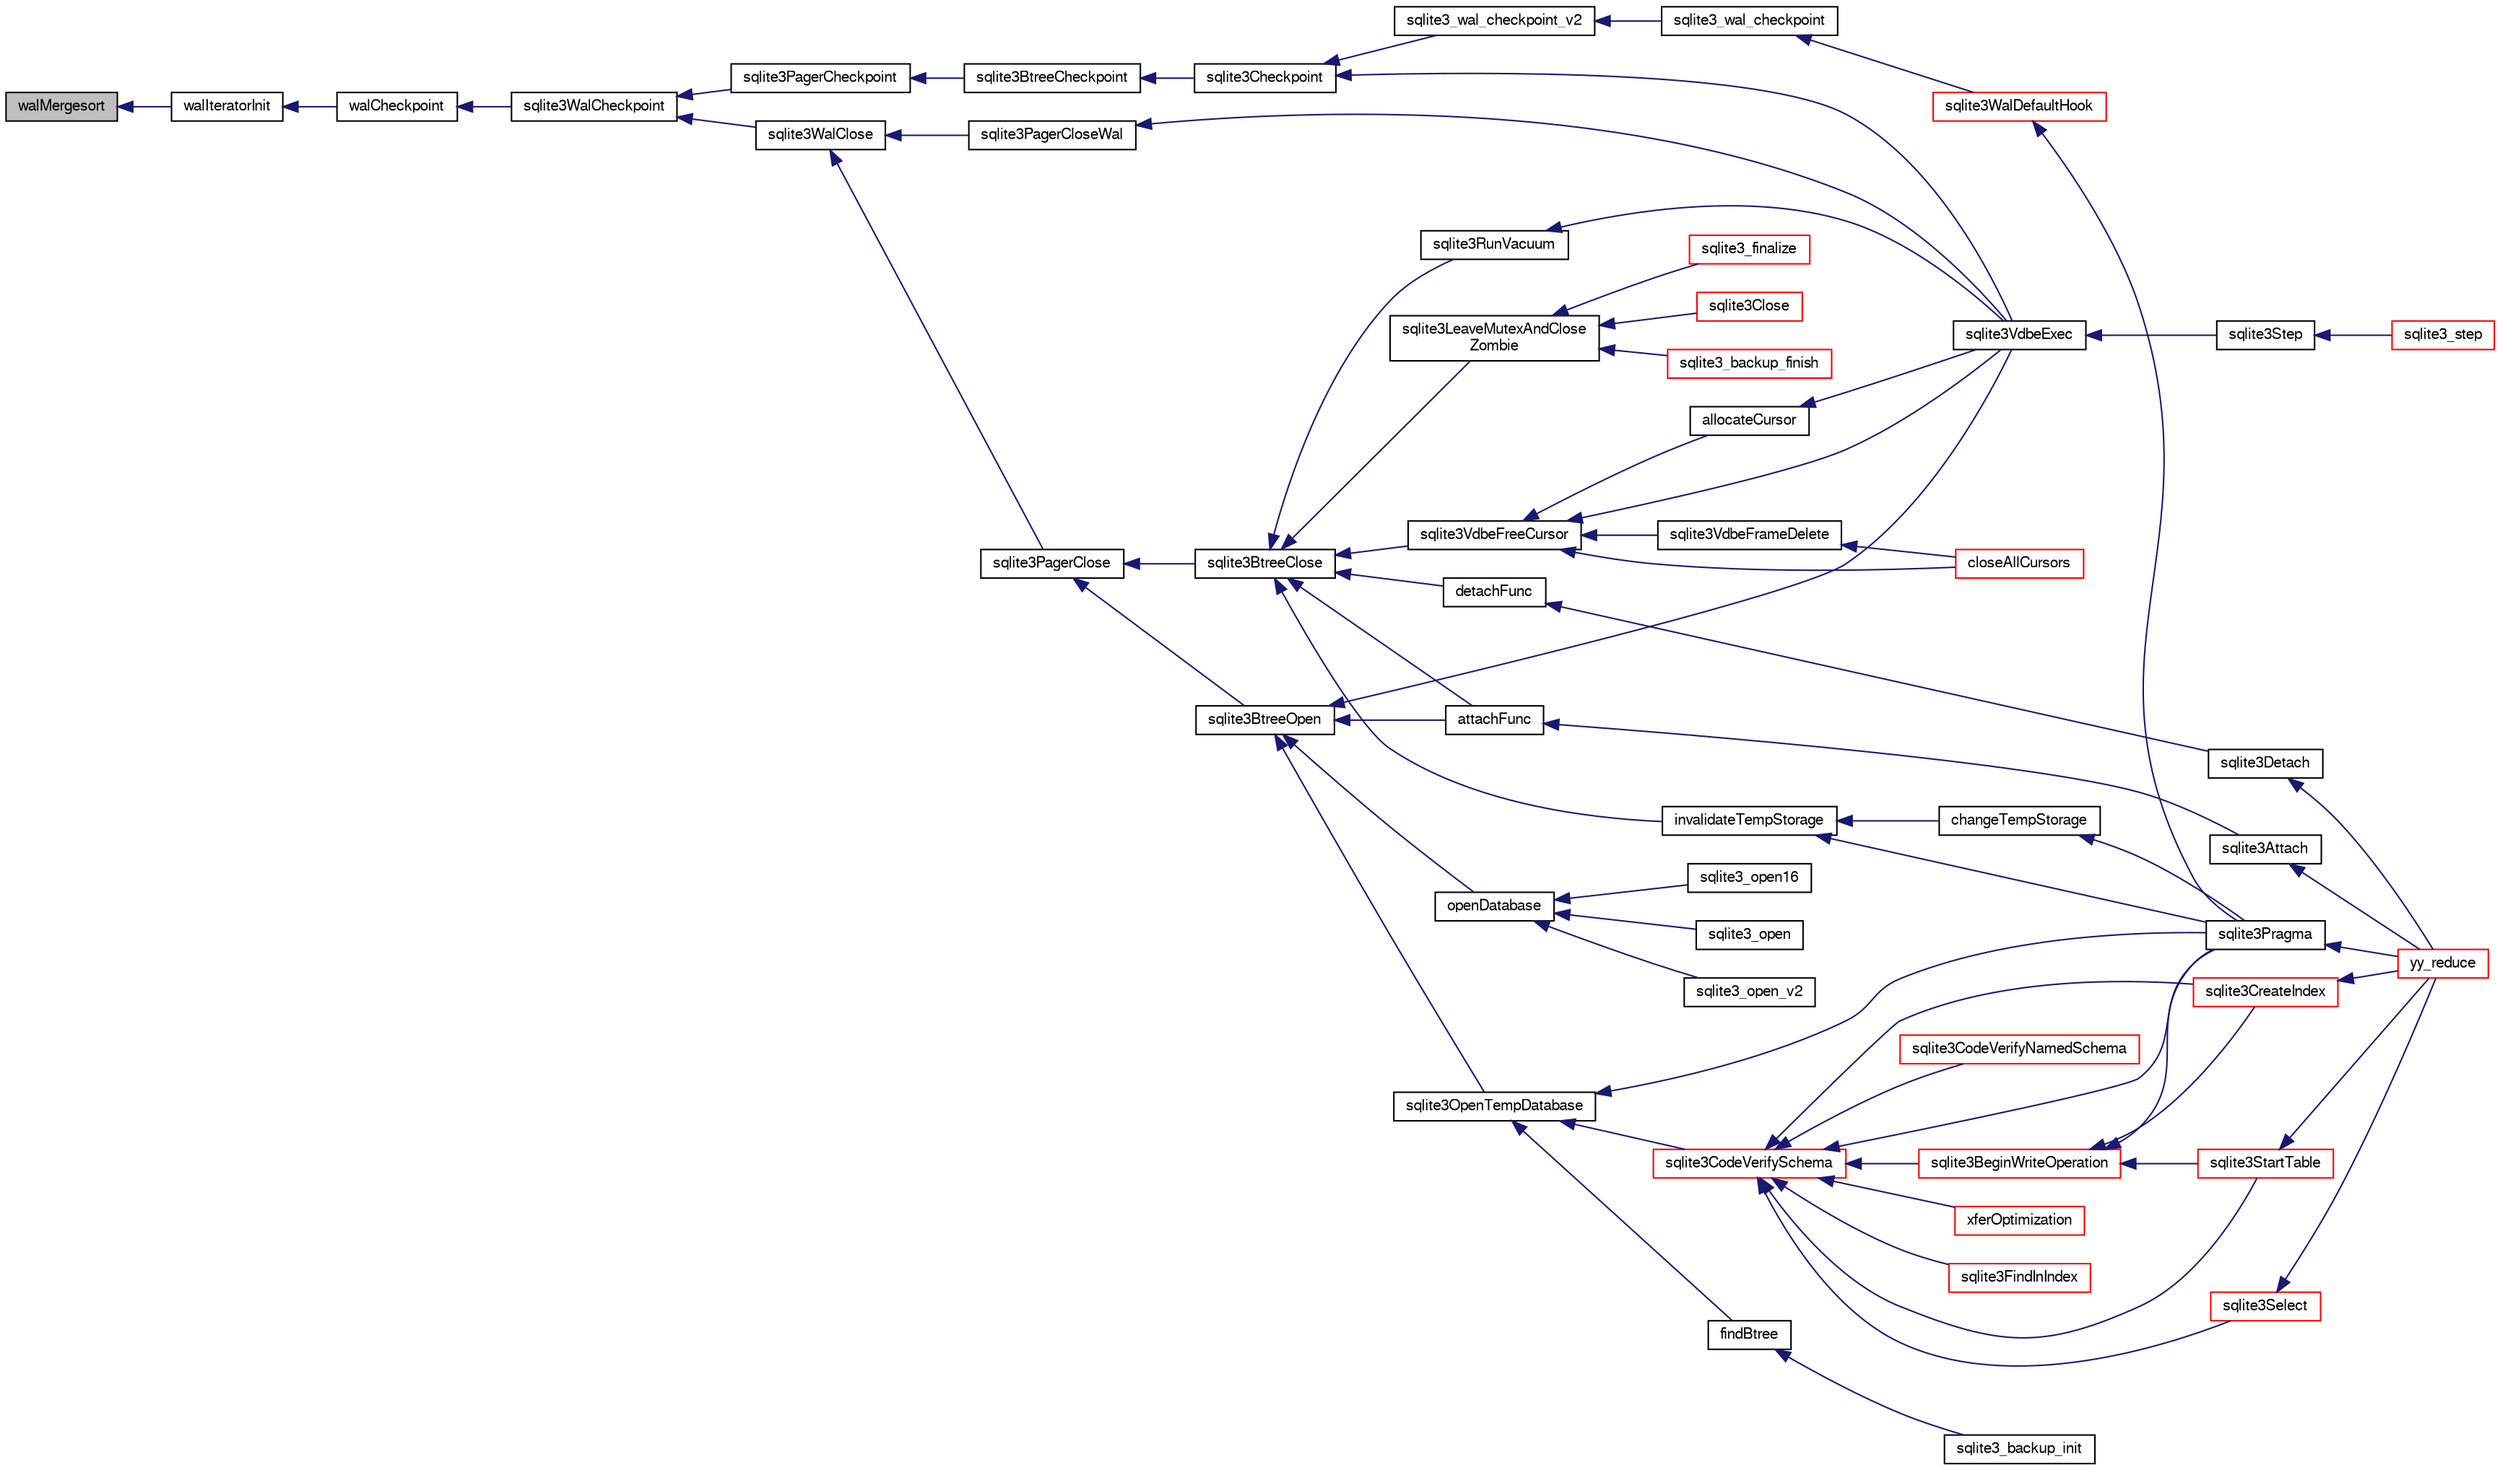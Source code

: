 digraph "walMergesort"
{
  edge [fontname="FreeSans",fontsize="10",labelfontname="FreeSans",labelfontsize="10"];
  node [fontname="FreeSans",fontsize="10",shape=record];
  rankdir="LR";
  Node902804 [label="walMergesort",height=0.2,width=0.4,color="black", fillcolor="grey75", style="filled", fontcolor="black"];
  Node902804 -> Node902805 [dir="back",color="midnightblue",fontsize="10",style="solid",fontname="FreeSans"];
  Node902805 [label="walIteratorInit",height=0.2,width=0.4,color="black", fillcolor="white", style="filled",URL="$sqlite3_8c.html#af32190641053b9108a09fac6ff0ad652"];
  Node902805 -> Node902806 [dir="back",color="midnightblue",fontsize="10",style="solid",fontname="FreeSans"];
  Node902806 [label="walCheckpoint",height=0.2,width=0.4,color="black", fillcolor="white", style="filled",URL="$sqlite3_8c.html#ab5245070ab67db40291c71c4991aa317"];
  Node902806 -> Node902807 [dir="back",color="midnightblue",fontsize="10",style="solid",fontname="FreeSans"];
  Node902807 [label="sqlite3WalCheckpoint",height=0.2,width=0.4,color="black", fillcolor="white", style="filled",URL="$sqlite3_8c.html#a58bec6523fa854142169cdff1fbb8e5f"];
  Node902807 -> Node902808 [dir="back",color="midnightblue",fontsize="10",style="solid",fontname="FreeSans"];
  Node902808 [label="sqlite3PagerCheckpoint",height=0.2,width=0.4,color="black", fillcolor="white", style="filled",URL="$sqlite3_8c.html#a51b879bda409240901c1443161246045"];
  Node902808 -> Node902809 [dir="back",color="midnightblue",fontsize="10",style="solid",fontname="FreeSans"];
  Node902809 [label="sqlite3BtreeCheckpoint",height=0.2,width=0.4,color="black", fillcolor="white", style="filled",URL="$sqlite3_8c.html#a7aa6f5fb12dca5d734397768e90ae119"];
  Node902809 -> Node902810 [dir="back",color="midnightblue",fontsize="10",style="solid",fontname="FreeSans"];
  Node902810 [label="sqlite3Checkpoint",height=0.2,width=0.4,color="black", fillcolor="white", style="filled",URL="$sqlite3_8c.html#a0f0ad6a031e74ddb47bdc701d23bf3e1"];
  Node902810 -> Node902811 [dir="back",color="midnightblue",fontsize="10",style="solid",fontname="FreeSans"];
  Node902811 [label="sqlite3VdbeExec",height=0.2,width=0.4,color="black", fillcolor="white", style="filled",URL="$sqlite3_8c.html#a8ce40a614bdc56719c4d642b1e4dfb21"];
  Node902811 -> Node902812 [dir="back",color="midnightblue",fontsize="10",style="solid",fontname="FreeSans"];
  Node902812 [label="sqlite3Step",height=0.2,width=0.4,color="black", fillcolor="white", style="filled",URL="$sqlite3_8c.html#a3f2872e873e2758a4beedad1d5113554"];
  Node902812 -> Node902813 [dir="back",color="midnightblue",fontsize="10",style="solid",fontname="FreeSans"];
  Node902813 [label="sqlite3_step",height=0.2,width=0.4,color="red", fillcolor="white", style="filled",URL="$sqlite3_8h.html#ac1e491ce36b7471eb28387f7d3c74334"];
  Node902810 -> Node903072 [dir="back",color="midnightblue",fontsize="10",style="solid",fontname="FreeSans"];
  Node903072 [label="sqlite3_wal_checkpoint_v2",height=0.2,width=0.4,color="black", fillcolor="white", style="filled",URL="$sqlite3_8h.html#a074441ba2d0426a8684cc2d379e74163"];
  Node903072 -> Node903073 [dir="back",color="midnightblue",fontsize="10",style="solid",fontname="FreeSans"];
  Node903073 [label="sqlite3_wal_checkpoint",height=0.2,width=0.4,color="black", fillcolor="white", style="filled",URL="$sqlite3_8h.html#a5256a357264a12d3935888280d4b8fa0"];
  Node903073 -> Node903074 [dir="back",color="midnightblue",fontsize="10",style="solid",fontname="FreeSans"];
  Node903074 [label="sqlite3WalDefaultHook",height=0.2,width=0.4,color="red", fillcolor="white", style="filled",URL="$sqlite3_8c.html#a4a9ed7c3fcab46b3d82eb79ede8c4f77"];
  Node903074 -> Node902889 [dir="back",color="midnightblue",fontsize="10",style="solid",fontname="FreeSans"];
  Node902889 [label="sqlite3Pragma",height=0.2,width=0.4,color="black", fillcolor="white", style="filled",URL="$sqlite3_8c.html#a111391370f58f8e6a6eca51fd34d62ed"];
  Node902889 -> Node902841 [dir="back",color="midnightblue",fontsize="10",style="solid",fontname="FreeSans"];
  Node902841 [label="yy_reduce",height=0.2,width=0.4,color="red", fillcolor="white", style="filled",URL="$sqlite3_8c.html#a7c419a9b25711c666a9a2449ef377f14"];
  Node902807 -> Node903076 [dir="back",color="midnightblue",fontsize="10",style="solid",fontname="FreeSans"];
  Node903076 [label="sqlite3WalClose",height=0.2,width=0.4,color="black", fillcolor="white", style="filled",URL="$sqlite3_8c.html#abfd7d36ec6ea41ecb2717dd4c6b0571e"];
  Node903076 -> Node903077 [dir="back",color="midnightblue",fontsize="10",style="solid",fontname="FreeSans"];
  Node903077 [label="sqlite3PagerClose",height=0.2,width=0.4,color="black", fillcolor="white", style="filled",URL="$sqlite3_8c.html#af94b1f96b60689fd09422cce2c85f53f"];
  Node903077 -> Node903078 [dir="back",color="midnightblue",fontsize="10",style="solid",fontname="FreeSans"];
  Node903078 [label="sqlite3BtreeOpen",height=0.2,width=0.4,color="black", fillcolor="white", style="filled",URL="$sqlite3_8c.html#a13dcb44dc34af6ce9d38de9c5aa975f9"];
  Node903078 -> Node902811 [dir="back",color="midnightblue",fontsize="10",style="solid",fontname="FreeSans"];
  Node903078 -> Node902839 [dir="back",color="midnightblue",fontsize="10",style="solid",fontname="FreeSans"];
  Node902839 [label="attachFunc",height=0.2,width=0.4,color="black", fillcolor="white", style="filled",URL="$sqlite3_8c.html#a69cb751a7da501b9a0aa37e0d7c3eaf7"];
  Node902839 -> Node902840 [dir="back",color="midnightblue",fontsize="10",style="solid",fontname="FreeSans"];
  Node902840 [label="sqlite3Attach",height=0.2,width=0.4,color="black", fillcolor="white", style="filled",URL="$sqlite3_8c.html#ae0907fe0b43cc1b4c7e6a16213e8546f"];
  Node902840 -> Node902841 [dir="back",color="midnightblue",fontsize="10",style="solid",fontname="FreeSans"];
  Node903078 -> Node903079 [dir="back",color="midnightblue",fontsize="10",style="solid",fontname="FreeSans"];
  Node903079 [label="sqlite3OpenTempDatabase",height=0.2,width=0.4,color="black", fillcolor="white", style="filled",URL="$sqlite3_8c.html#aaf3088380b731428b72d3b5777f93755"];
  Node903079 -> Node903016 [dir="back",color="midnightblue",fontsize="10",style="solid",fontname="FreeSans"];
  Node903016 [label="findBtree",height=0.2,width=0.4,color="black", fillcolor="white", style="filled",URL="$sqlite3_8c.html#ab4ee5743b77efd7f8832bf0b9315f973"];
  Node903016 -> Node903017 [dir="back",color="midnightblue",fontsize="10",style="solid",fontname="FreeSans"];
  Node903017 [label="sqlite3_backup_init",height=0.2,width=0.4,color="black", fillcolor="white", style="filled",URL="$sqlite3_8h.html#a9c9aa9e8edeb9910d93148a6621c1097"];
  Node903079 -> Node903080 [dir="back",color="midnightblue",fontsize="10",style="solid",fontname="FreeSans"];
  Node903080 [label="sqlite3CodeVerifySchema",height=0.2,width=0.4,color="red", fillcolor="white", style="filled",URL="$sqlite3_8c.html#ad9d8708d96f8416ec59ebf41c57000f9"];
  Node903080 -> Node902892 [dir="back",color="midnightblue",fontsize="10",style="solid",fontname="FreeSans"];
  Node902892 [label="sqlite3FindInIndex",height=0.2,width=0.4,color="red", fillcolor="white", style="filled",URL="$sqlite3_8c.html#af7d8c56ab0231f44bb5f87b3fafeffb2"];
  Node903080 -> Node902933 [dir="back",color="midnightblue",fontsize="10",style="solid",fontname="FreeSans"];
  Node902933 [label="sqlite3StartTable",height=0.2,width=0.4,color="red", fillcolor="white", style="filled",URL="$sqlite3_8c.html#af49b4395f39d9078a0dda2484c183012"];
  Node902933 -> Node902841 [dir="back",color="midnightblue",fontsize="10",style="solid",fontname="FreeSans"];
  Node903080 -> Node902850 [dir="back",color="midnightblue",fontsize="10",style="solid",fontname="FreeSans"];
  Node902850 [label="sqlite3CreateIndex",height=0.2,width=0.4,color="red", fillcolor="white", style="filled",URL="$sqlite3_8c.html#a8dbe5e590ab6c58a8c45f34f7c81e825"];
  Node902850 -> Node902841 [dir="back",color="midnightblue",fontsize="10",style="solid",fontname="FreeSans"];
  Node903080 -> Node903081 [dir="back",color="midnightblue",fontsize="10",style="solid",fontname="FreeSans"];
  Node903081 [label="sqlite3CodeVerifyNamedSchema",height=0.2,width=0.4,color="red", fillcolor="white", style="filled",URL="$sqlite3_8c.html#a30331e33b8e462cbe3aa83c8bddb8c0e"];
  Node903080 -> Node903082 [dir="back",color="midnightblue",fontsize="10",style="solid",fontname="FreeSans"];
  Node903082 [label="sqlite3BeginWriteOperation",height=0.2,width=0.4,color="red", fillcolor="white", style="filled",URL="$sqlite3_8c.html#a21b1b811bbe305f922244f8913c87f10"];
  Node903082 -> Node902933 [dir="back",color="midnightblue",fontsize="10",style="solid",fontname="FreeSans"];
  Node903082 -> Node902850 [dir="back",color="midnightblue",fontsize="10",style="solid",fontname="FreeSans"];
  Node903082 -> Node902889 [dir="back",color="midnightblue",fontsize="10",style="solid",fontname="FreeSans"];
  Node903080 -> Node902870 [dir="back",color="midnightblue",fontsize="10",style="solid",fontname="FreeSans"];
  Node902870 [label="xferOptimization",height=0.2,width=0.4,color="red", fillcolor="white", style="filled",URL="$sqlite3_8c.html#ae85c90f7d064fe83f4ed930e708855d2"];
  Node903080 -> Node902889 [dir="back",color="midnightblue",fontsize="10",style="solid",fontname="FreeSans"];
  Node903080 -> Node902890 [dir="back",color="midnightblue",fontsize="10",style="solid",fontname="FreeSans"];
  Node902890 [label="sqlite3Select",height=0.2,width=0.4,color="red", fillcolor="white", style="filled",URL="$sqlite3_8c.html#a2465ee8c956209ba4b272477b7c21a45"];
  Node902890 -> Node902841 [dir="back",color="midnightblue",fontsize="10",style="solid",fontname="FreeSans"];
  Node903079 -> Node902889 [dir="back",color="midnightblue",fontsize="10",style="solid",fontname="FreeSans"];
  Node903078 -> Node903046 [dir="back",color="midnightblue",fontsize="10",style="solid",fontname="FreeSans"];
  Node903046 [label="openDatabase",height=0.2,width=0.4,color="black", fillcolor="white", style="filled",URL="$sqlite3_8c.html#a6a9c3bc3a64234e863413f41db473758"];
  Node903046 -> Node903047 [dir="back",color="midnightblue",fontsize="10",style="solid",fontname="FreeSans"];
  Node903047 [label="sqlite3_open",height=0.2,width=0.4,color="black", fillcolor="white", style="filled",URL="$sqlite3_8h.html#a97ba966ed1acc38409786258268f5f71"];
  Node903046 -> Node903048 [dir="back",color="midnightblue",fontsize="10",style="solid",fontname="FreeSans"];
  Node903048 [label="sqlite3_open_v2",height=0.2,width=0.4,color="black", fillcolor="white", style="filled",URL="$sqlite3_8h.html#a140fe275b6975dc867cea50a65a217c4"];
  Node903046 -> Node903049 [dir="back",color="midnightblue",fontsize="10",style="solid",fontname="FreeSans"];
  Node903049 [label="sqlite3_open16",height=0.2,width=0.4,color="black", fillcolor="white", style="filled",URL="$sqlite3_8h.html#adbc401bb96713f32e553db32f6f3ca33"];
  Node903077 -> Node903084 [dir="back",color="midnightblue",fontsize="10",style="solid",fontname="FreeSans"];
  Node903084 [label="sqlite3BtreeClose",height=0.2,width=0.4,color="black", fillcolor="white", style="filled",URL="$sqlite3_8c.html#a729b65009b66a99200496b09c124df01"];
  Node903084 -> Node903085 [dir="back",color="midnightblue",fontsize="10",style="solid",fontname="FreeSans"];
  Node903085 [label="sqlite3VdbeFreeCursor",height=0.2,width=0.4,color="black", fillcolor="white", style="filled",URL="$sqlite3_8c.html#a0f9084083e1d0639708934630f33d6ef"];
  Node903085 -> Node903086 [dir="back",color="midnightblue",fontsize="10",style="solid",fontname="FreeSans"];
  Node903086 [label="sqlite3VdbeFrameDelete",height=0.2,width=0.4,color="black", fillcolor="white", style="filled",URL="$sqlite3_8c.html#adb3773fdfb1685857e28891f76365900"];
  Node903086 -> Node903087 [dir="back",color="midnightblue",fontsize="10",style="solid",fontname="FreeSans"];
  Node903087 [label="closeAllCursors",height=0.2,width=0.4,color="red", fillcolor="white", style="filled",URL="$sqlite3_8c.html#af1ac189735864dd6989a8c5af4557547"];
  Node903085 -> Node903087 [dir="back",color="midnightblue",fontsize="10",style="solid",fontname="FreeSans"];
  Node903085 -> Node903088 [dir="back",color="midnightblue",fontsize="10",style="solid",fontname="FreeSans"];
  Node903088 [label="allocateCursor",height=0.2,width=0.4,color="black", fillcolor="white", style="filled",URL="$sqlite3_8c.html#a5083c054ea81802294e539b00a57aad4"];
  Node903088 -> Node902811 [dir="back",color="midnightblue",fontsize="10",style="solid",fontname="FreeSans"];
  Node903085 -> Node902811 [dir="back",color="midnightblue",fontsize="10",style="solid",fontname="FreeSans"];
  Node903084 -> Node902839 [dir="back",color="midnightblue",fontsize="10",style="solid",fontname="FreeSans"];
  Node903084 -> Node903026 [dir="back",color="midnightblue",fontsize="10",style="solid",fontname="FreeSans"];
  Node903026 [label="detachFunc",height=0.2,width=0.4,color="black", fillcolor="white", style="filled",URL="$sqlite3_8c.html#a2b3dd04cb87abd088926ab0082a60b77"];
  Node903026 -> Node902883 [dir="back",color="midnightblue",fontsize="10",style="solid",fontname="FreeSans"];
  Node902883 [label="sqlite3Detach",height=0.2,width=0.4,color="black", fillcolor="white", style="filled",URL="$sqlite3_8c.html#ab1a5a0b01c7560aef5e0b8603a68747d"];
  Node902883 -> Node902841 [dir="back",color="midnightblue",fontsize="10",style="solid",fontname="FreeSans"];
  Node903084 -> Node903027 [dir="back",color="midnightblue",fontsize="10",style="solid",fontname="FreeSans"];
  Node903027 [label="invalidateTempStorage",height=0.2,width=0.4,color="black", fillcolor="white", style="filled",URL="$sqlite3_8c.html#a759777a1eb3c3e96a5af94932b39e69a"];
  Node903027 -> Node903028 [dir="back",color="midnightblue",fontsize="10",style="solid",fontname="FreeSans"];
  Node903028 [label="changeTempStorage",height=0.2,width=0.4,color="black", fillcolor="white", style="filled",URL="$sqlite3_8c.html#abd43abe0a0959a45c786b9865ed52904"];
  Node903028 -> Node902889 [dir="back",color="midnightblue",fontsize="10",style="solid",fontname="FreeSans"];
  Node903027 -> Node902889 [dir="back",color="midnightblue",fontsize="10",style="solid",fontname="FreeSans"];
  Node903084 -> Node902997 [dir="back",color="midnightblue",fontsize="10",style="solid",fontname="FreeSans"];
  Node902997 [label="sqlite3RunVacuum",height=0.2,width=0.4,color="black", fillcolor="white", style="filled",URL="$sqlite3_8c.html#a5e83ddc7b3e7e8e79ad5d1fc92de1d2f"];
  Node902997 -> Node902811 [dir="back",color="midnightblue",fontsize="10",style="solid",fontname="FreeSans"];
  Node903084 -> Node903040 [dir="back",color="midnightblue",fontsize="10",style="solid",fontname="FreeSans"];
  Node903040 [label="sqlite3LeaveMutexAndClose\lZombie",height=0.2,width=0.4,color="black", fillcolor="white", style="filled",URL="$sqlite3_8c.html#afe3a37c29dcb0fe9fc15fe07a3976f59"];
  Node903040 -> Node903041 [dir="back",color="midnightblue",fontsize="10",style="solid",fontname="FreeSans"];
  Node903041 [label="sqlite3_backup_finish",height=0.2,width=0.4,color="red", fillcolor="white", style="filled",URL="$sqlite3_8h.html#a176857dd58d99be53b6d7305533e0048"];
  Node903040 -> Node903033 [dir="back",color="midnightblue",fontsize="10",style="solid",fontname="FreeSans"];
  Node903033 [label="sqlite3_finalize",height=0.2,width=0.4,color="red", fillcolor="white", style="filled",URL="$sqlite3_8h.html#a801195c0f771d40bb4be1e40f3b88945"];
  Node903040 -> Node903042 [dir="back",color="midnightblue",fontsize="10",style="solid",fontname="FreeSans"];
  Node903042 [label="sqlite3Close",height=0.2,width=0.4,color="red", fillcolor="white", style="filled",URL="$sqlite3_8c.html#aa9f2e73837bba8d721dbde0964ffce11"];
  Node903076 -> Node903089 [dir="back",color="midnightblue",fontsize="10",style="solid",fontname="FreeSans"];
  Node903089 [label="sqlite3PagerCloseWal",height=0.2,width=0.4,color="black", fillcolor="white", style="filled",URL="$sqlite3_8c.html#ac62d7d3d29214a7cad25fdd88e7c7a74"];
  Node903089 -> Node902811 [dir="back",color="midnightblue",fontsize="10",style="solid",fontname="FreeSans"];
}

